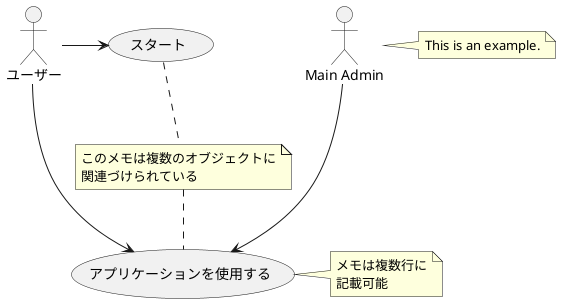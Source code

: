 @startuml
:Main Admin: as Admin
(アプリケーションを使用する) as (Use)

ユーザー -> (スタート)
ユーザー --> (Use)

Admin ---> (Use)

note right of Admin : This is an example.

note right of (Use)
  メモは複数行に
  記載可能
end note

note "このメモは複数のオブジェクトに\n関連づけられている" as N2
(スタート) .. N2
N2 .. (Use)

@enduml
